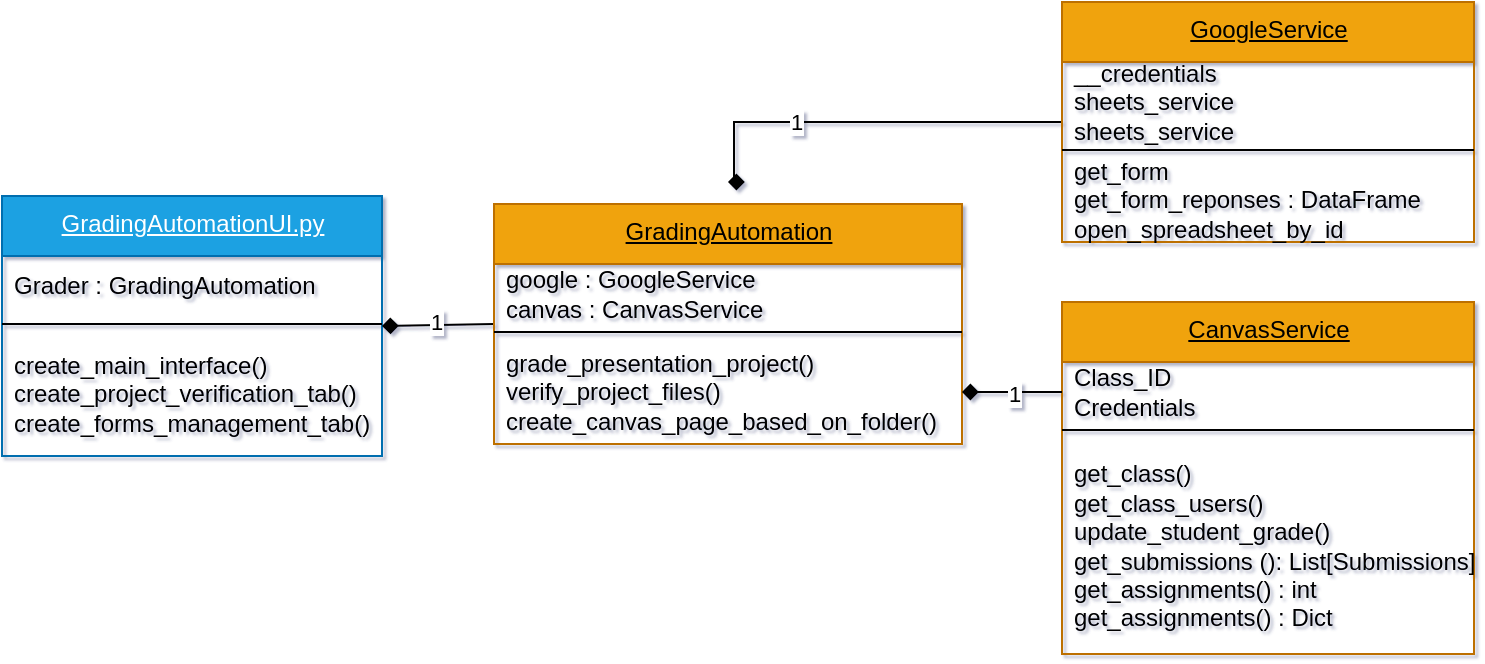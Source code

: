 <mxfile>
    <diagram id="cu_ho5evnYemoSLlOW5Y" name="Page-1">
        <mxGraphModel dx="1036" dy="1486" grid="1" gridSize="10" guides="1" tooltips="1" connect="1" arrows="1" fold="1" page="1" pageScale="1" pageWidth="850" pageHeight="1100" background="none" math="0" shadow="1">
            <root>
                <mxCell id="0"/>
                <mxCell id="1" parent="0"/>
                <mxCell id="3" value="GradingAutomationUI.py" style="swimlane;fontStyle=4;align=center;verticalAlign=top;childLayout=stackLayout;horizontal=1;startSize=30;horizontalStack=0;resizeParent=1;resizeParentMax=0;resizeLast=0;collapsible=0;marginBottom=0;html=1;fillColor=#1ba1e2;fontColor=#ffffff;strokeColor=#006EAF;" parent="1" vertex="1">
                    <mxGeometry x="14" y="187" width="190" height="130" as="geometry"/>
                </mxCell>
                <mxCell id="4" value="Grader : GradingAutomation" style="html=1;strokeColor=none;fillColor=none;align=left;verticalAlign=middle;spacingLeft=4;spacingRight=4;rotatable=0;points=[[0,0.5],[1,0.5]];resizeWidth=1;" parent="3" vertex="1">
                    <mxGeometry y="30" width="190" height="30" as="geometry"/>
                </mxCell>
                <mxCell id="5" value="" style="line;strokeWidth=1;fillColor=none;align=left;verticalAlign=middle;spacingTop=-1;spacingLeft=3;spacingRight=3;rotatable=0;labelPosition=right;points=[];portConstraint=eastwest;" parent="3" vertex="1">
                    <mxGeometry y="60" width="190" height="8" as="geometry"/>
                </mxCell>
                <mxCell id="6" value="create_main_interface()&lt;br&gt;create_project_verification_tab()&lt;br&gt;create_forms_management_tab()" style="html=1;strokeColor=none;fillColor=none;align=left;verticalAlign=middle;spacingLeft=4;spacingRight=4;rotatable=0;points=[[0,0.5],[1,0.5]];resizeWidth=1;" parent="3" vertex="1">
                    <mxGeometry y="68" width="190" height="62" as="geometry"/>
                </mxCell>
                <mxCell id="45" style="edgeStyle=none;html=1;exitX=0;exitY=0.5;exitDx=0;exitDy=0;entryX=1;entryY=0.5;entryDx=0;entryDy=0;endArrow=diamond;endFill=1;" edge="1" parent="1" source="11" target="3">
                    <mxGeometry relative="1" as="geometry"/>
                </mxCell>
                <mxCell id="46" value="1" style="edgeLabel;html=1;align=center;verticalAlign=middle;resizable=0;points=[];" vertex="1" connectable="0" parent="45">
                    <mxGeometry x="0.043" y="-2" relative="1" as="geometry">
                        <mxPoint as="offset"/>
                    </mxGeometry>
                </mxCell>
                <mxCell id="11" value="&lt;span style=&quot;text-align: left;&quot;&gt;GradingAutomation&lt;/span&gt;" style="swimlane;fontStyle=4;align=center;verticalAlign=top;childLayout=stackLayout;horizontal=1;startSize=30;horizontalStack=0;resizeParent=1;resizeParentMax=0;resizeLast=0;collapsible=0;marginBottom=0;html=1;fillColor=#f0a30a;fontColor=#000000;strokeColor=#BD7000;" parent="1" vertex="1">
                    <mxGeometry x="260" y="191" width="234" height="120" as="geometry"/>
                </mxCell>
                <mxCell id="12" value="google : GoogleService&lt;br&gt;canvas : CanvasService" style="html=1;strokeColor=none;fillColor=none;align=left;verticalAlign=middle;spacingLeft=4;spacingRight=4;rotatable=0;points=[[0,0.5],[1,0.5]];resizeWidth=1;" parent="11" vertex="1">
                    <mxGeometry y="30" width="234" height="30" as="geometry"/>
                </mxCell>
                <mxCell id="13" value="" style="line;strokeWidth=1;fillColor=none;align=left;verticalAlign=middle;spacingTop=-1;spacingLeft=3;spacingRight=3;rotatable=0;labelPosition=right;points=[];portConstraint=eastwest;" parent="11" vertex="1">
                    <mxGeometry y="60" width="234" height="8" as="geometry"/>
                </mxCell>
                <mxCell id="14" value="grade_presentation_project()&lt;br&gt;verify_project_files()&lt;br&gt;create_canvas_page_based_on_folder()&lt;br&gt;" style="html=1;strokeColor=none;fillColor=none;align=left;verticalAlign=middle;spacingLeft=4;spacingRight=4;rotatable=0;points=[[0,0.5],[1,0.5]];resizeWidth=1;" parent="11" vertex="1">
                    <mxGeometry y="68" width="234" height="52" as="geometry"/>
                </mxCell>
                <mxCell id="38" style="edgeStyle=orthogonalEdgeStyle;rounded=0;html=1;exitX=0;exitY=0.5;exitDx=0;exitDy=0;endArrow=diamond;endFill=1;" parent="1" source="23" edge="1">
                    <mxGeometry relative="1" as="geometry">
                        <mxPoint x="377" y="180" as="targetPoint"/>
                        <Array as="points">
                            <mxPoint x="380" y="150"/>
                            <mxPoint x="380" y="180"/>
                        </Array>
                    </mxGeometry>
                </mxCell>
                <mxCell id="40" value="1" style="edgeLabel;html=1;align=center;verticalAlign=middle;resizable=0;points=[];" parent="38" vertex="1" connectable="0">
                    <mxGeometry x="0.609" y="2" relative="1" as="geometry">
                        <mxPoint x="25" y="-2" as="offset"/>
                    </mxGeometry>
                </mxCell>
                <mxCell id="23" value="&lt;span style=&quot;text-align: left;&quot;&gt;GoogleService&lt;/span&gt;" style="swimlane;fontStyle=4;align=center;verticalAlign=top;childLayout=stackLayout;horizontal=1;startSize=30;horizontalStack=0;resizeParent=1;resizeParentMax=0;resizeLast=0;collapsible=0;marginBottom=0;html=1;fillColor=#f0a30a;fontColor=#000000;strokeColor=#BD7000;" parent="1" vertex="1">
                    <mxGeometry x="544" y="90" width="206" height="120" as="geometry"/>
                </mxCell>
                <mxCell id="24" value="__credentials&amp;nbsp;&lt;br&gt;sheets_service&lt;br&gt;sheets_service" style="html=1;strokeColor=none;fillColor=none;align=left;verticalAlign=middle;spacingLeft=4;spacingRight=4;rotatable=0;points=[[0,0.5],[1,0.5]];resizeWidth=1;" parent="23" vertex="1">
                    <mxGeometry y="30" width="206" height="40" as="geometry"/>
                </mxCell>
                <mxCell id="25" value="" style="line;strokeWidth=1;fillColor=none;align=left;verticalAlign=middle;spacingTop=-1;spacingLeft=3;spacingRight=3;rotatable=0;labelPosition=right;points=[];portConstraint=eastwest;" parent="23" vertex="1">
                    <mxGeometry y="70" width="206" height="8" as="geometry"/>
                </mxCell>
                <mxCell id="26" value="get_form&lt;br&gt;get_form_reponses : DataFrame&lt;br&gt;open_spreadsheet_by_id" style="html=1;strokeColor=none;fillColor=none;align=left;verticalAlign=middle;spacingLeft=4;spacingRight=4;rotatable=0;points=[[0,0.5],[1,0.5]];resizeWidth=1;" parent="23" vertex="1">
                    <mxGeometry y="78" width="206" height="42" as="geometry"/>
                </mxCell>
                <mxCell id="27" value="&lt;span style=&quot;text-align: left;&quot;&gt;CanvasService&lt;/span&gt;" style="swimlane;fontStyle=4;align=center;verticalAlign=top;childLayout=stackLayout;horizontal=1;startSize=30;horizontalStack=0;resizeParent=1;resizeParentMax=0;resizeLast=0;collapsible=0;marginBottom=0;html=1;fillColor=#f0a30a;fontColor=#000000;strokeColor=#BD7000;" parent="1" vertex="1">
                    <mxGeometry x="544" y="240" width="206" height="176" as="geometry"/>
                </mxCell>
                <mxCell id="28" value="Class_ID&lt;br&gt;Credentials" style="html=1;strokeColor=none;fillColor=none;align=left;verticalAlign=middle;spacingLeft=4;spacingRight=4;rotatable=0;points=[[0,0.5],[1,0.5]];resizeWidth=1;" parent="27" vertex="1">
                    <mxGeometry y="30" width="206" height="30" as="geometry"/>
                </mxCell>
                <mxCell id="29" value="" style="line;strokeWidth=1;fillColor=none;align=left;verticalAlign=middle;spacingTop=-1;spacingLeft=3;spacingRight=3;rotatable=0;labelPosition=right;points=[];portConstraint=eastwest;" parent="27" vertex="1">
                    <mxGeometry y="60" width="206" height="8" as="geometry"/>
                </mxCell>
                <mxCell id="30" value="get_class()&lt;br&gt;get_class_users()&lt;br&gt;update_student_grade()&lt;br&gt;get_submissions (): List[Submissions]&lt;br&gt;get_assignments() : int&lt;br&gt;get_assignments() : Dict" style="html=1;strokeColor=none;fillColor=none;align=left;verticalAlign=middle;spacingLeft=4;spacingRight=4;rotatable=0;points=[[0,0.5],[1,0.5]];resizeWidth=1;" parent="27" vertex="1">
                    <mxGeometry y="68" width="206" height="108" as="geometry"/>
                </mxCell>
                <mxCell id="39" style="edgeStyle=orthogonalEdgeStyle;rounded=0;html=1;exitX=0;exitY=0.5;exitDx=0;exitDy=0;entryX=1;entryY=0.5;entryDx=0;entryDy=0;endArrow=diamond;endFill=1;" parent="1" source="28" target="14" edge="1">
                    <mxGeometry relative="1" as="geometry"/>
                </mxCell>
                <mxCell id="41" value="1" style="edgeLabel;html=1;align=center;verticalAlign=middle;resizable=0;points=[];" parent="39" vertex="1" connectable="0">
                    <mxGeometry x="0.566" y="-2" relative="1" as="geometry">
                        <mxPoint x="15" y="3" as="offset"/>
                    </mxGeometry>
                </mxCell>
            </root>
        </mxGraphModel>
    </diagram>
</mxfile>